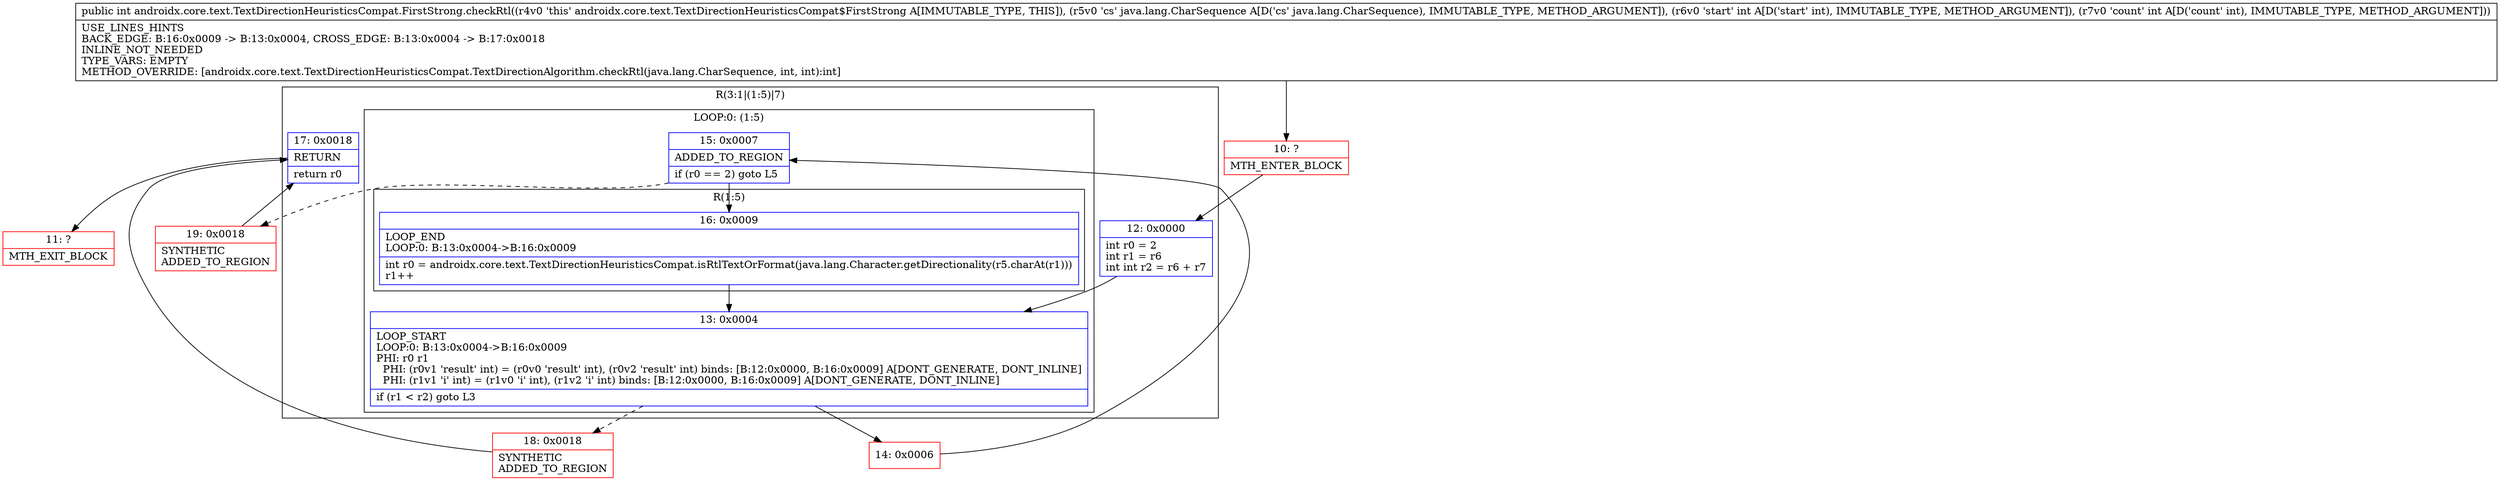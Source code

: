 digraph "CFG forandroidx.core.text.TextDirectionHeuristicsCompat.FirstStrong.checkRtl(Ljava\/lang\/CharSequence;II)I" {
subgraph cluster_Region_297958405 {
label = "R(3:1|(1:5)|7)";
node [shape=record,color=blue];
Node_12 [shape=record,label="{12\:\ 0x0000|int r0 = 2\lint r1 = r6\lint int r2 = r6 + r7\l}"];
subgraph cluster_LoopRegion_208730882 {
label = "LOOP:0: (1:5)";
node [shape=record,color=blue];
Node_13 [shape=record,label="{13\:\ 0x0004|LOOP_START\lLOOP:0: B:13:0x0004\-\>B:16:0x0009\lPHI: r0 r1 \l  PHI: (r0v1 'result' int) = (r0v0 'result' int), (r0v2 'result' int) binds: [B:12:0x0000, B:16:0x0009] A[DONT_GENERATE, DONT_INLINE]\l  PHI: (r1v1 'i' int) = (r1v0 'i' int), (r1v2 'i' int) binds: [B:12:0x0000, B:16:0x0009] A[DONT_GENERATE, DONT_INLINE]\l|if (r1 \< r2) goto L3\l}"];
Node_15 [shape=record,label="{15\:\ 0x0007|ADDED_TO_REGION\l|if (r0 == 2) goto L5\l}"];
subgraph cluster_Region_684544106 {
label = "R(1:5)";
node [shape=record,color=blue];
Node_16 [shape=record,label="{16\:\ 0x0009|LOOP_END\lLOOP:0: B:13:0x0004\-\>B:16:0x0009\l|int r0 = androidx.core.text.TextDirectionHeuristicsCompat.isRtlTextOrFormat(java.lang.Character.getDirectionality(r5.charAt(r1)))\lr1++\l}"];
}
}
Node_17 [shape=record,label="{17\:\ 0x0018|RETURN\l|return r0\l}"];
}
Node_10 [shape=record,color=red,label="{10\:\ ?|MTH_ENTER_BLOCK\l}"];
Node_14 [shape=record,color=red,label="{14\:\ 0x0006}"];
Node_19 [shape=record,color=red,label="{19\:\ 0x0018|SYNTHETIC\lADDED_TO_REGION\l}"];
Node_11 [shape=record,color=red,label="{11\:\ ?|MTH_EXIT_BLOCK\l}"];
Node_18 [shape=record,color=red,label="{18\:\ 0x0018|SYNTHETIC\lADDED_TO_REGION\l}"];
MethodNode[shape=record,label="{public int androidx.core.text.TextDirectionHeuristicsCompat.FirstStrong.checkRtl((r4v0 'this' androidx.core.text.TextDirectionHeuristicsCompat$FirstStrong A[IMMUTABLE_TYPE, THIS]), (r5v0 'cs' java.lang.CharSequence A[D('cs' java.lang.CharSequence), IMMUTABLE_TYPE, METHOD_ARGUMENT]), (r6v0 'start' int A[D('start' int), IMMUTABLE_TYPE, METHOD_ARGUMENT]), (r7v0 'count' int A[D('count' int), IMMUTABLE_TYPE, METHOD_ARGUMENT]))  | USE_LINES_HINTS\lBACK_EDGE: B:16:0x0009 \-\> B:13:0x0004, CROSS_EDGE: B:13:0x0004 \-\> B:17:0x0018\lINLINE_NOT_NEEDED\lTYPE_VARS: EMPTY\lMETHOD_OVERRIDE: [androidx.core.text.TextDirectionHeuristicsCompat.TextDirectionAlgorithm.checkRtl(java.lang.CharSequence, int, int):int]\l}"];
MethodNode -> Node_10;Node_12 -> Node_13;
Node_13 -> Node_14;
Node_13 -> Node_18[style=dashed];
Node_15 -> Node_16;
Node_15 -> Node_19[style=dashed];
Node_16 -> Node_13;
Node_17 -> Node_11;
Node_10 -> Node_12;
Node_14 -> Node_15;
Node_19 -> Node_17;
Node_18 -> Node_17;
}

